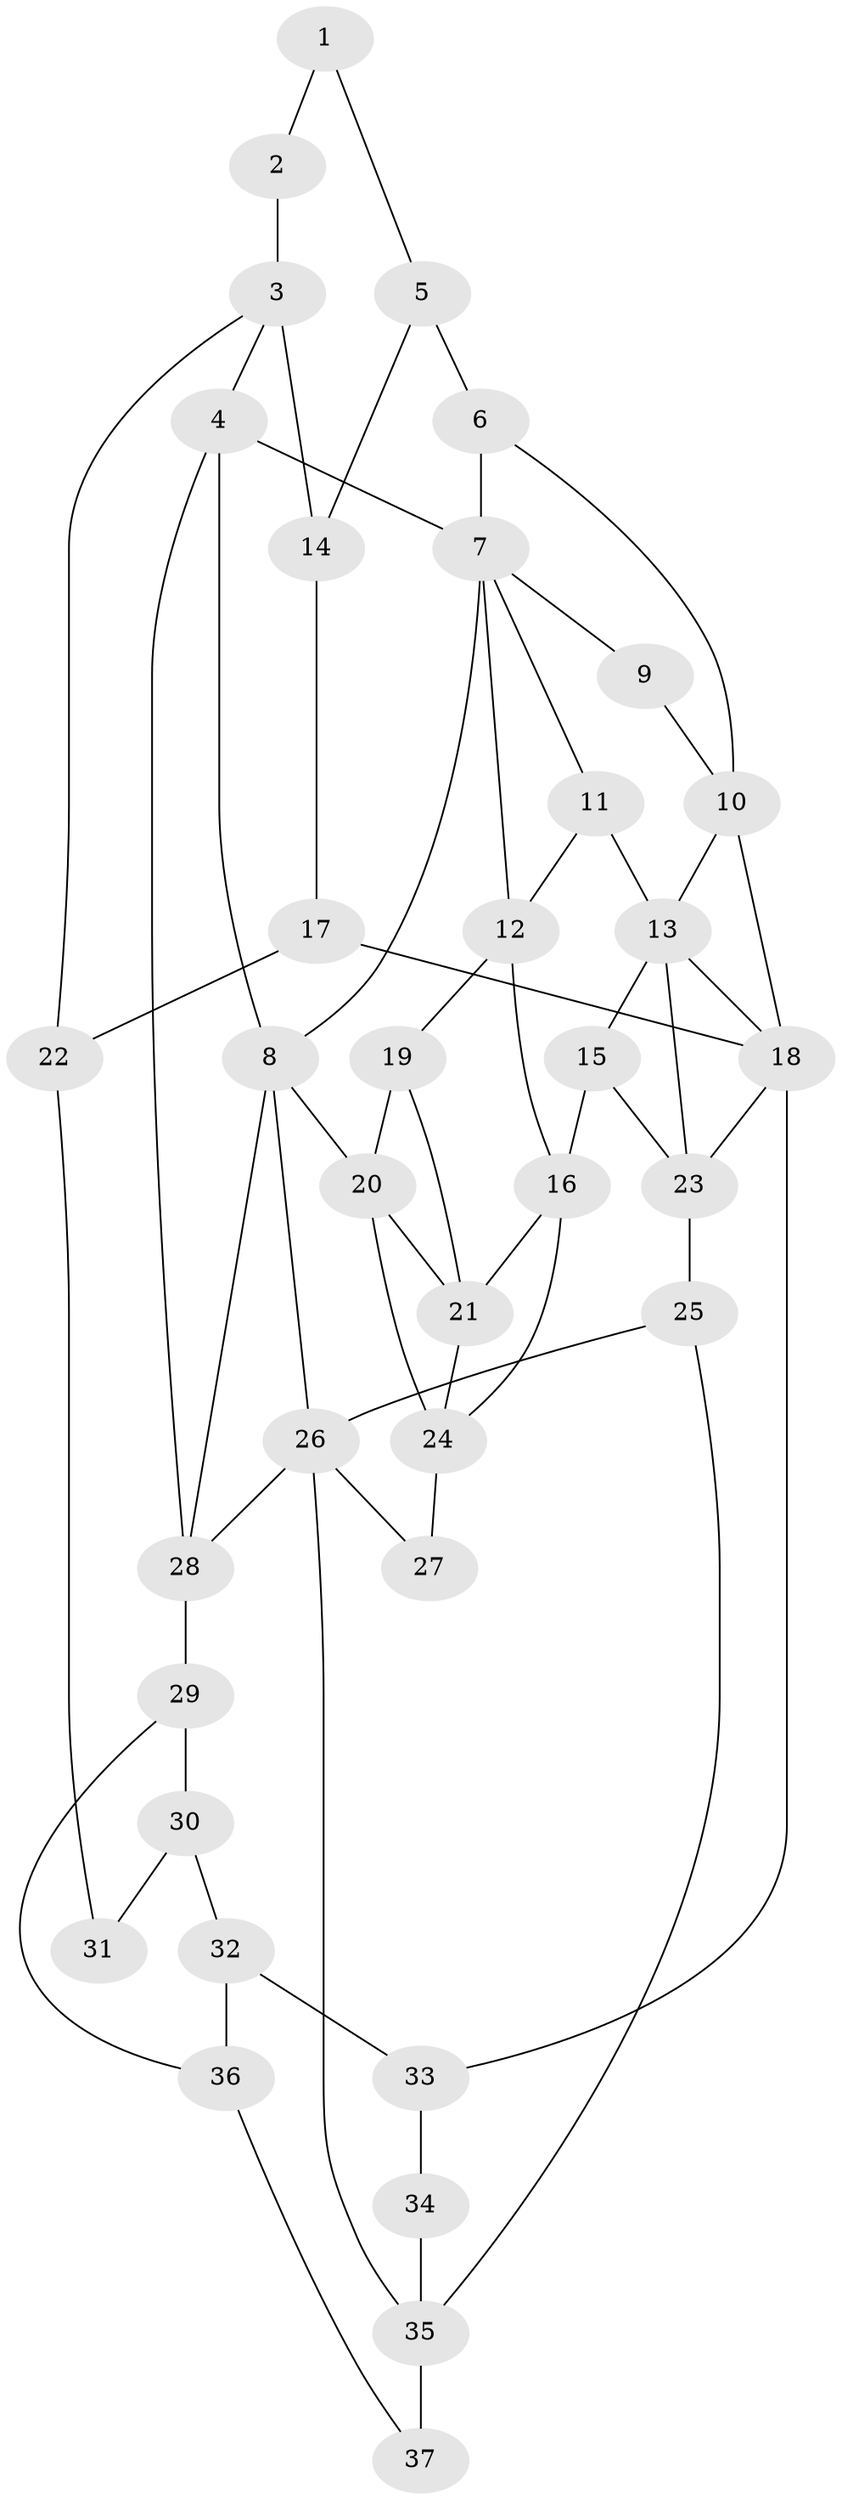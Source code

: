 // original degree distribution, {3: 0.040983606557377046, 6: 0.2459016393442623, 5: 0.5, 4: 0.21311475409836064}
// Generated by graph-tools (version 1.1) at 2025/54/03/04/25 22:54:39]
// undirected, 37 vertices, 63 edges
graph export_dot {
  node [color=gray90,style=filled];
  1;
  2;
  3;
  4;
  5;
  6;
  7;
  8;
  9;
  10;
  11;
  12;
  13;
  14;
  15;
  16;
  17;
  18;
  19;
  20;
  21;
  22;
  23;
  24;
  25;
  26;
  27;
  28;
  29;
  30;
  31;
  32;
  33;
  34;
  35;
  36;
  37;
  1 -- 2 [weight=1.0];
  1 -- 5 [weight=1.0];
  2 -- 3 [weight=2.0];
  3 -- 4 [weight=1.0];
  3 -- 14 [weight=1.0];
  3 -- 22 [weight=1.0];
  4 -- 7 [weight=1.0];
  4 -- 8 [weight=1.0];
  4 -- 28 [weight=1.0];
  5 -- 6 [weight=2.0];
  5 -- 14 [weight=1.0];
  6 -- 7 [weight=1.0];
  6 -- 10 [weight=2.0];
  7 -- 8 [weight=1.0];
  7 -- 9 [weight=1.0];
  7 -- 11 [weight=1.0];
  7 -- 12 [weight=1.0];
  8 -- 20 [weight=1.0];
  8 -- 26 [weight=2.0];
  8 -- 28 [weight=1.0];
  9 -- 10 [weight=2.0];
  10 -- 13 [weight=1.0];
  10 -- 18 [weight=1.0];
  11 -- 12 [weight=1.0];
  11 -- 13 [weight=2.0];
  12 -- 16 [weight=1.0];
  12 -- 19 [weight=1.0];
  13 -- 15 [weight=1.0];
  13 -- 18 [weight=1.0];
  13 -- 23 [weight=1.0];
  14 -- 17 [weight=2.0];
  15 -- 16 [weight=3.0];
  15 -- 23 [weight=1.0];
  16 -- 21 [weight=1.0];
  16 -- 24 [weight=1.0];
  17 -- 18 [weight=2.0];
  17 -- 22 [weight=2.0];
  18 -- 23 [weight=2.0];
  18 -- 33 [weight=2.0];
  19 -- 20 [weight=1.0];
  19 -- 21 [weight=2.0];
  20 -- 21 [weight=2.0];
  20 -- 24 [weight=2.0];
  21 -- 24 [weight=1.0];
  22 -- 31 [weight=2.0];
  23 -- 25 [weight=2.0];
  24 -- 27 [weight=2.0];
  25 -- 26 [weight=2.0];
  25 -- 35 [weight=1.0];
  26 -- 27 [weight=2.0];
  26 -- 28 [weight=1.0];
  26 -- 35 [weight=1.0];
  28 -- 29 [weight=2.0];
  29 -- 30 [weight=2.0];
  29 -- 36 [weight=1.0];
  30 -- 31 [weight=2.0];
  30 -- 32 [weight=2.0];
  32 -- 33 [weight=2.0];
  32 -- 36 [weight=2.0];
  33 -- 34 [weight=2.0];
  34 -- 35 [weight=2.0];
  35 -- 37 [weight=2.0];
  36 -- 37 [weight=1.0];
}
